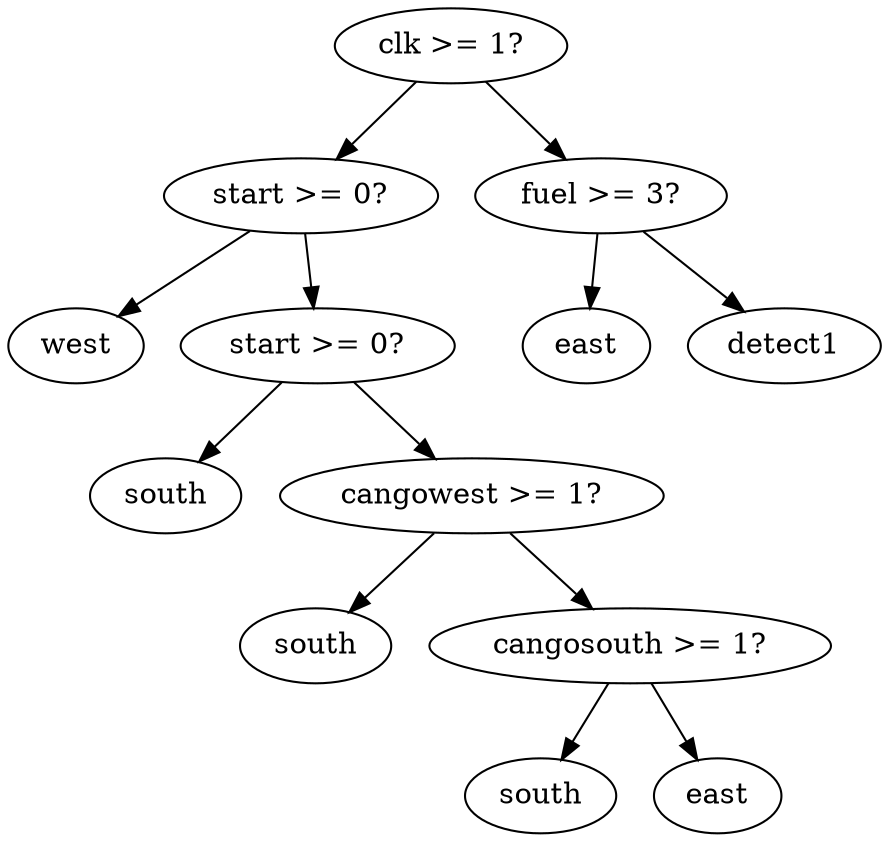 digraph tree {
    "0x0" [label="clk >= 1?"];
    "0x1" [label="start >= 0?"];
    "0x2" [label="west"];
    "0x3" [label="start >= 0?"];
    "0x4" [label="south"];
    "0x5" [label="cangowest >= 1?"];
    "0x6" [label="south"];
    "0x7" [label="cangosouth >= 1?"];
    "0x8" [label="south"];
    "0x9" [label="east"];
    "0xa" [label="fuel >= 3?"];
    "0xb" [label="east"];
    "0xc" [label="detect1"];
    "0x0" -> "0x1";
    "0x0" -> "0xa";
    "0x1" -> "0x2";
    "0x1" -> "0x3";
    "0x3" -> "0x4";
    "0x3" -> "0x5";
    "0x5" -> "0x6";
    "0x5" -> "0x7";
    "0x7" -> "0x8";
    "0x7" -> "0x9";
    "0xa" -> "0xb";
    "0xa" -> "0xc";
}
